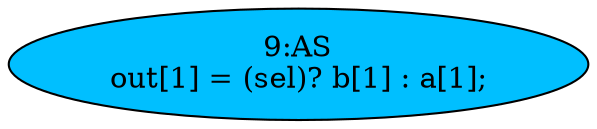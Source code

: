 strict digraph "" {
	node [label="\N"];
	"9:AS"	[ast="<pyverilog.vparser.ast.Assign object at 0x7fe5e3757a10>",
		def_var="['out']",
		fillcolor=deepskyblue,
		label="9:AS
out[1] = (sel)? b[1] : a[1];",
		statements="[]",
		style=filled,
		typ=Assign,
		use_var="['sel', 'b', 'a']"];
}
